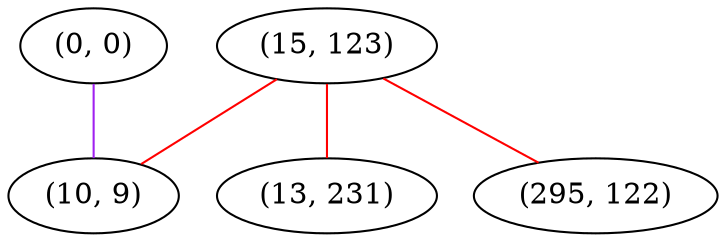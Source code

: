 graph "" {
"(0, 0)";
"(15, 123)";
"(13, 231)";
"(295, 122)";
"(10, 9)";
"(0, 0)" -- "(10, 9)"  [color=purple, key=0, weight=4];
"(15, 123)" -- "(13, 231)"  [color=red, key=0, weight=1];
"(15, 123)" -- "(295, 122)"  [color=red, key=0, weight=1];
"(15, 123)" -- "(10, 9)"  [color=red, key=0, weight=1];
}
